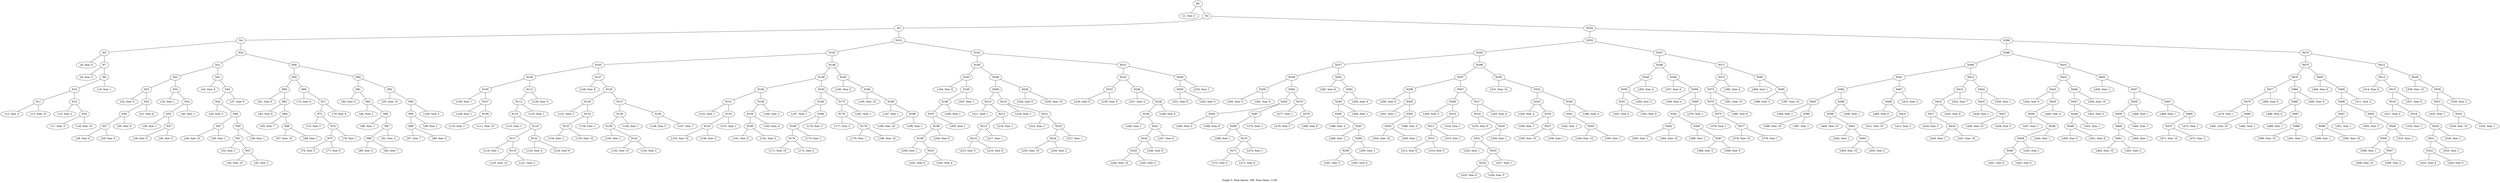 graph G
{

label="Graph G. Num leaves: 269. Num items: 1156."
R0 ;
R0 [label="R0"] ;
R0 -- L1 ;
L1 [label="L1, Size: 2"] ;
R0 -- N2 ;
N2 [label="N2"] ;
N2 -- N3 ;
N3 [label="N3"] ;
N3 -- N4 ;
N4 [label="N4"] ;
N4 -- N5 ;
N5 [label="N5"] ;
N5 -- L6 ;
L6 [label="L6, Size: 4"] ;
N5 -- N7 ;
N7 [label="N7"] ;
N7 -- L8 ;
L8 [label="L8, Size: 3"] ;
N7 -- N9 ;
N9 [label="N9"] ;
N9 -- N10 ;
N10 [label="N10"] ;
N10 -- N11 ;
N11 [label="N11"] ;
N11 -- L12 ;
L12 [label="L12, Size: 3"] ;
N11 -- L13 ;
L13 [label="L13, Size: 10"] ;
N10 -- N14 ;
N14 [label="N14"] ;
N14 -- L15 ;
L15 [label="L15, Size: 2"] ;
N14 -- N16 ;
N16 [label="N16"] ;
N16 -- L17 ;
L17 [label="L17, Size: 3"] ;
N16 -- L18 ;
L18 [label="L18, Size: 10"] ;
N9 -- L19 ;
L19 [label="L19, Size: 1"] ;
N4 -- N20 ;
N20 [label="N20"] ;
N20 -- N21 ;
N21 [label="N21"] ;
N21 -- N22 ;
N22 [label="N22"] ;
N22 -- N23 ;
N23 [label="N23"] ;
N23 -- L24 ;
L24 [label="L24, Size: 6"] ;
N23 -- N25 ;
N25 [label="N25"] ;
N25 -- N26 ;
N26 [label="N26"] ;
N26 -- N27 ;
N27 [label="N27"] ;
N27 -- L28 ;
L28 [label="L28, Size: 6"] ;
N27 -- L29 ;
L29 [label="L29, Size: 6"] ;
N26 -- L30 ;
L30 [label="L30, Size: 8"] ;
N25 -- L31 ;
L31 [label="L31, Size: 6"] ;
N22 -- N32 ;
N32 [label="N32"] ;
N32 -- L33 ;
L33 [label="L33, Size: 1"] ;
N32 -- N34 ;
N34 [label="N34"] ;
N34 -- N35 ;
N35 [label="N35"] ;
N35 -- L36 ;
L36 [label="L36, Size: 1"] ;
N35 -- N37 ;
N37 [label="N37"] ;
N37 -- L38 ;
L38 [label="L38, Size: 6"] ;
N37 -- L39 ;
L39 [label="L39, Size: 5"] ;
N34 -- L40 ;
L40 [label="L40, Size: 1"] ;
N21 -- N41 ;
N41 [label="N41"] ;
N41 -- L42 ;
L42 [label="L42, Size: 8"] ;
N41 -- N43 ;
N43 [label="N43"] ;
N43 -- N44 ;
N44 [label="N44"] ;
N44 -- L45 ;
L45 [label="L45, Size: 5"] ;
N44 -- N46 ;
N46 [label="N46"] ;
N46 -- N47 ;
N47 [label="N47"] ;
N47 -- L48 ;
L48 [label="L48, Size: 10"] ;
N47 -- L49 ;
L49 [label="L49, Size: 1"] ;
N46 -- N50 ;
N50 [label="N50"] ;
N50 -- N51 ;
N51 [label="N51"] ;
N51 -- L52 ;
L52 [label="L52, Size: 1"] ;
N51 -- N53 ;
N53 [label="N53"] ;
N53 -- L54 ;
L54 [label="L54, Size: 10"] ;
N53 -- L55 ;
L55 [label="L55, Size: 2"] ;
N50 -- L56 ;
L56 [label="L56, Size: 1"] ;
N43 -- L57 ;
L57 [label="L57, Size: 6"] ;
N20 -- N58 ;
N58 [label="N58"] ;
N58 -- N59 ;
N59 [label="N59"] ;
N59 -- N60 ;
N60 [label="N60"] ;
N60 -- L61 ;
L61 [label="L61, Size: 6"] ;
N60 -- N62 ;
N62 [label="N62"] ;
N62 -- L63 ;
L63 [label="L63, Size: 8"] ;
N62 -- N64 ;
N64 [label="N64"] ;
N64 -- L65 ;
L65 [label="L65, Size: 7"] ;
N64 -- N66 ;
N66 [label="N66"] ;
N66 -- L67 ;
L67 [label="L67, Size: 10"] ;
N66 -- L68 ;
L68 [label="L68, Size: 1"] ;
N59 -- N69 ;
N69 [label="N69"] ;
N69 -- L70 ;
L70 [label="L70, Size: 6"] ;
N69 -- N71 ;
N71 [label="N71"] ;
N71 -- N72 ;
N72 [label="N72"] ;
N72 -- L73 ;
L73 [label="L73, Size: 2"] ;
N72 -- N74 ;
N74 [label="N74"] ;
N74 -- N75 ;
N75 [label="N75"] ;
N75 -- L76 ;
L76 [label="L76, Size: 5"] ;
N75 -- L77 ;
L77 [label="L77, Size: 6"] ;
N74 -- L78 ;
L78 [label="L78, Size: 1"] ;
N71 -- L79 ;
L79 [label="L79, Size: 6"] ;
N58 -- N80 ;
N80 [label="N80"] ;
N80 -- N81 ;
N81 [label="N81"] ;
N81 -- L82 ;
L82 [label="L82, Size: 4"] ;
N81 -- N83 ;
N83 [label="N83"] ;
N83 -- L84 ;
L84 [label="L84, Size: 2"] ;
N83 -- N85 ;
N85 [label="N85"] ;
N85 -- L86 ;
L86 [label="L86, Size: 1"] ;
N85 -- N87 ;
N87 [label="N87"] ;
N87 -- N88 ;
N88 [label="N88"] ;
N88 -- L89 ;
L89 [label="L89, Size: 4"] ;
N88 -- L90 ;
L90 [label="L90, Size: 7"] ;
N87 -- L91 ;
L91 [label="L91, Size: 2"] ;
N80 -- N92 ;
N92 [label="N92"] ;
N92 -- L93 ;
L93 [label="L93, Size: 10"] ;
N92 -- N94 ;
N94 [label="N94"] ;
N94 -- N95 ;
N95 [label="N95"] ;
N95 -- N96 ;
N96 [label="N96"] ;
N96 -- L97 ;
L97 [label="L97, Size: 7"] ;
N96 -- L98 ;
L98 [label="L98, Size: 4"] ;
N95 -- L99 ;
L99 [label="L99, Size: 1"] ;
N94 -- L100 ;
L100 [label="L100, Size: 2"] ;
N3 -- N101 ;
N101 [label="N101"] ;
N101 -- N102 ;
N102 [label="N102"] ;
N102 -- N103 ;
N103 [label="N103"] ;
N103 -- N104 ;
N104 [label="N104"] ;
N104 -- N105 ;
N105 [label="N105"] ;
N105 -- L106 ;
L106 [label="L106, Size: 1"] ;
N105 -- N107 ;
N107 [label="N107"] ;
N107 -- L108 ;
L108 [label="L108, Size: 1"] ;
N107 -- N109 ;
N109 [label="N109"] ;
N109 -- L110 ;
L110 [label="L110, Size: 1"] ;
N109 -- L111 ;
L111 [label="L111, Size: 10"] ;
N104 -- N112 ;
N112 [label="N112"] ;
N112 -- N113 ;
N113 [label="N113"] ;
N113 -- N114 ;
N114 [label="N114"] ;
N114 -- L115 ;
L115 [label="L115, Size: 1"] ;
N114 -- N116 ;
N116 [label="N116"] ;
N116 -- N117 ;
N117 [label="N117"] ;
N117 -- L118 ;
L118 [label="L118, Size: 1"] ;
N117 -- N119 ;
N119 [label="N119"] ;
N119 -- L120 ;
L120 [label="L120, Size: 10"] ;
N119 -- L121 ;
L121 [label="L121, Size: 2"] ;
N116 -- N122 ;
N122 [label="N122"] ;
N122 -- L123 ;
L123 [label="L123, Size: 4"] ;
N122 -- L124 ;
L124 [label="L124, Size: 8"] ;
N113 -- L125 ;
L125 [label="L125, Size: 1"] ;
N112 -- L126 ;
L126 [label="L126, Size: 4"] ;
N103 -- N127 ;
N127 [label="N127"] ;
N127 -- L128 ;
L128 [label="L128, Size: 8"] ;
N127 -- N129 ;
N129 [label="N129"] ;
N129 -- N130 ;
N130 [label="N130"] ;
N130 -- L131 ;
L131 [label="L131, Size: 2"] ;
N130 -- N132 ;
N132 [label="N132"] ;
N132 -- N133 ;
N133 [label="N133"] ;
N133 -- L134 ;
L134 [label="L134, Size: 1"] ;
N133 -- L135 ;
L135 [label="L135, Size: 10"] ;
N132 -- L136 ;
L136 [label="L136, Size: 1"] ;
N129 -- N137 ;
N137 [label="N137"] ;
N137 -- N138 ;
N138 [label="N138"] ;
N138 -- N139 ;
N139 [label="N139"] ;
N139 -- L140 ;
L140 [label="L140, Size: 1"] ;
N139 -- N141 ;
N141 [label="N141"] ;
N141 -- L142 ;
L142 [label="L142, Size: 10"] ;
N141 -- L143 ;
L143 [label="L143, Size: 2"] ;
N138 -- L144 ;
L144 [label="L144, Size: 1"] ;
N137 -- N145 ;
N145 [label="N145"] ;
N145 -- L146 ;
L146 [label="L146, Size: 5"] ;
N145 -- L147 ;
L147 [label="L147, Size: 7"] ;
N102 -- N148 ;
N148 [label="N148"] ;
N148 -- N149 ;
N149 [label="N149"] ;
N149 -- N150 ;
N150 [label="N150"] ;
N150 -- N151 ;
N151 [label="N151"] ;
N151 -- L152 ;
L152 [label="L152, Size: 1"] ;
N151 -- N153 ;
N153 [label="N153"] ;
N153 -- N154 ;
N154 [label="N154"] ;
N154 -- L155 ;
L155 [label="L155, Size: 10"] ;
N154 -- L156 ;
L156 [label="L156, Size: 2"] ;
N153 -- L157 ;
L157 [label="L157, Size: 1"] ;
N150 -- N158 ;
N158 [label="N158"] ;
N158 -- N159 ;
N159 [label="N159"] ;
N159 -- N160 ;
N160 [label="N160"] ;
N160 -- L161 ;
L161 [label="L161, Size: 9"] ;
N160 -- L162 ;
L162 [label="L162, Size: 5"] ;
N159 -- L163 ;
L163 [label="L163, Size: 4"] ;
N158 -- L164 ;
L164 [label="L164, Size: 2"] ;
N149 -- N165 ;
N165 [label="N165"] ;
N165 -- N166 ;
N166 [label="N166"] ;
N166 -- L167 ;
L167 [label="L167, Size: 1"] ;
N166 -- N168 ;
N168 [label="N168"] ;
N168 -- N169 ;
N169 [label="N169"] ;
N169 -- N170 ;
N170 [label="N170"] ;
N170 -- L171 ;
L171 [label="L171, Size: 10"] ;
N170 -- L172 ;
L172 [label="L172, Size: 2"] ;
N169 -- L173 ;
L173 [label="L173, Size: 1"] ;
N168 -- L174 ;
L174 [label="L174, Size: 3"] ;
N165 -- N175 ;
N175 [label="N175"] ;
N175 -- N176 ;
N176 [label="N176"] ;
N176 -- L177 ;
L177 [label="L177, Size: 3"] ;
N176 -- N178 ;
N178 [label="N178"] ;
N178 -- L179 ;
L179 [label="L179, Size: 1"] ;
N178 -- L180 ;
L180 [label="L180, Size: 10"] ;
N175 -- L181 ;
L181 [label="L181, Size: 1"] ;
N148 -- N182 ;
N182 [label="N182"] ;
N182 -- L183 ;
L183 [label="L183, Size: 2"] ;
N182 -- N184 ;
N184 [label="N184"] ;
N184 -- L185 ;
L185 [label="L185, Size: 10"] ;
N184 -- N186 ;
N186 [label="N186"] ;
N186 -- L187 ;
L187 [label="L187, Size: 1"] ;
N186 -- N188 ;
N188 [label="N188"] ;
N188 -- L189 ;
L189 [label="L189, Size: 10"] ;
N188 -- L190 ;
L190 [label="L190, Size: 1"] ;
N101 -- N191 ;
N191 [label="N191"] ;
N191 -- N192 ;
N192 [label="N192"] ;
N192 -- N193 ;
N193 [label="N193"] ;
N193 -- L194 ;
L194 [label="L194, Size: 8"] ;
N193 -- N195 ;
N195 [label="N195"] ;
N195 -- N196 ;
N196 [label="N196"] ;
N196 -- N197 ;
N197 [label="N197"] ;
N197 -- N198 ;
N198 [label="N198"] ;
N198 -- N199 ;
N199 [label="N199"] ;
N199 -- L200 ;
L200 [label="L200, Size: 1"] ;
N199 -- N201 ;
N201 [label="N201"] ;
N201 -- L202 ;
L202 [label="L202, Size: 6"] ;
N201 -- L203 ;
L203 [label="L203, Size: 6"] ;
N198 -- L204 ;
L204 [label="L204, Size: 6"] ;
N197 -- L205 ;
L205 [label="L205, Size: 1"] ;
N196 -- L206 ;
L206 [label="L206, Size: 1"] ;
N195 -- L207 ;
L207 [label="L207, Size: 1"] ;
N192 -- N208 ;
N208 [label="N208"] ;
N208 -- N209 ;
N209 [label="N209"] ;
N209 -- N210 ;
N210 [label="N210"] ;
N210 -- L211 ;
L211 [label="L211, Size: 1"] ;
N210 -- N212 ;
N212 [label="N212"] ;
N212 -- N213 ;
N213 [label="N213"] ;
N213 -- N214 ;
N214 [label="N214"] ;
N214 -- L215 ;
L215 [label="L215, Size: 5"] ;
N214 -- L216 ;
L216 [label="L216, Size: 6"] ;
N213 -- L217 ;
L217 [label="L217, Size: 1"] ;
N212 -- L218 ;
L218 [label="L218, Size: 1"] ;
N209 -- N219 ;
N219 [label="N219"] ;
N219 -- L220 ;
L220 [label="L220, Size: 2"] ;
N219 -- N221 ;
N221 [label="N221"] ;
N221 -- L222 ;
L222 [label="L222, Size: 1"] ;
N221 -- N223 ;
N223 [label="N223"] ;
N223 -- N224 ;
N224 [label="N224"] ;
N224 -- L225 ;
L225 [label="L225, Size: 10"] ;
N224 -- L226 ;
L226 [label="L226, Size: 2"] ;
N223 -- L227 ;
L227 [label="L227, Size: 1"] ;
N208 -- N228 ;
N228 [label="N228"] ;
N228 -- L229 ;
L229 [label="L229, Size: 8"] ;
N228 -- L230 ;
L230 [label="L230, Size: 10"] ;
N191 -- N231 ;
N231 [label="N231"] ;
N231 -- N232 ;
N232 [label="N232"] ;
N232 -- N233 ;
N233 [label="N233"] ;
N233 -- L234 ;
L234 [label="L234, Size: 6"] ;
N233 -- L235 ;
L235 [label="L235, Size: 8"] ;
N232 -- N236 ;
N236 [label="N236"] ;
N236 -- L237 ;
L237 [label="L237, Size: 4"] ;
N236 -- N238 ;
N238 [label="N238"] ;
N238 -- N239 ;
N239 [label="N239"] ;
N239 -- L240 ;
L240 [label="L240, Size: 1"] ;
N239 -- N241 ;
N241 [label="N241"] ;
N241 -- N242 ;
N242 [label="N242"] ;
N242 -- N243 ;
N243 [label="N243"] ;
N243 -- L244 ;
L244 [label="L244, Size: 10"] ;
N243 -- L245 ;
L245 [label="L245, Size: 2"] ;
N242 -- L246 ;
L246 [label="L246, Size: 9"] ;
N241 -- L247 ;
L247 [label="L247, Size: 4"] ;
N238 -- L248 ;
L248 [label="L248, Size: 6"] ;
N231 -- N249 ;
N249 [label="N249"] ;
N249 -- N250 ;
N250 [label="N250"] ;
N250 -- L251 ;
L251 [label="L251, Size: 8"] ;
N250 -- L252 ;
L252 [label="L252, Size: 5"] ;
N249 -- L253 ;
L253 [label="L253, Size: 1"] ;
N2 -- N254 ;
N254 [label="N254"] ;
N254 -- N255 ;
N255 [label="N255"] ;
N255 -- N256 ;
N256 [label="N256"] ;
N256 -- N257 ;
N257 [label="N257"] ;
N257 -- N258 ;
N258 [label="N258"] ;
N258 -- N259 ;
N259 [label="N259"] ;
N259 -- L260 ;
L260 [label="L260, Size: 4"] ;
N259 -- L261 ;
L261 [label="L261, Size: 8"] ;
N258 -- N262 ;
N262 [label="N262"] ;
N262 -- N263 ;
N263 [label="N263"] ;
N263 -- N264 ;
N264 [label="N264"] ;
N264 -- L265 ;
L265 [label="L265, Size: 3"] ;
N264 -- L266 ;
L266 [label="L266, Size: 9"] ;
N263 -- N267 ;
N267 [label="N267"] ;
N267 -- N268 ;
N268 [label="N268"] ;
N268 -- L269 ;
L269 [label="L269, Size: 1"] ;
N268 -- N270 ;
N270 [label="N270"] ;
N270 -- N271 ;
N271 [label="N271"] ;
N271 -- L272 ;
L272 [label="L272, Size: 5"] ;
N271 -- L273 ;
L273 [label="L273, Size: 6"] ;
N270 -- L274 ;
L274 [label="L274, Size: 1"] ;
N267 -- L275 ;
L275 [label="L275, Size: 1"] ;
N262 -- N276 ;
N276 [label="N276"] ;
N276 -- L277 ;
L277 [label="L277, Size: 1"] ;
N276 -- N278 ;
N278 [label="N278"] ;
N278 -- L279 ;
L279 [label="L279, Size: 5"] ;
N278 -- L280 ;
L280 [label="L280, Size: 6"] ;
N257 -- N281 ;
N281 [label="N281"] ;
N281 -- L282 ;
L282 [label="L282, Size: 8"] ;
N281 -- N283 ;
N283 [label="N283"] ;
N283 -- N284 ;
N284 [label="N284"] ;
N284 -- N285 ;
N285 [label="N285"] ;
N285 -- L286 ;
L286 [label="L286, Size: 4"] ;
N285 -- N287 ;
N287 [label="N287"] ;
N287 -- L288 ;
L288 [label="L288, Size: 1"] ;
N287 -- N289 ;
N289 [label="N289"] ;
N289 -- N290 ;
N290 [label="N290"] ;
N290 -- L291 ;
L291 [label="L291, Size: 5"] ;
N290 -- L292 ;
L292 [label="L292, Size: 6"] ;
N289 -- L293 ;
L293 [label="L293, Size: 1"] ;
N284 -- L294 ;
L294 [label="L294, Size: 1"] ;
N283 -- L295 ;
L295 [label="L295, Size: 4"] ;
N256 -- N296 ;
N296 [label="N296"] ;
N296 -- N297 ;
N297 [label="N297"] ;
N297 -- N298 ;
N298 [label="N298"] ;
N298 -- L299 ;
L299 [label="L299, Size: 6"] ;
N298 -- N300 ;
N300 [label="N300"] ;
N300 -- L301 ;
L301 [label="L301, Size: 1"] ;
N300 -- N302 ;
N302 [label="N302"] ;
N302 -- N303 ;
N303 [label="N303"] ;
N303 -- L304 ;
L304 [label="L304, Size: 10"] ;
N303 -- L305 ;
L305 [label="L305, Size: 1"] ;
N302 -- L306 ;
L306 [label="L306, Size: 2"] ;
N297 -- N307 ;
N307 [label="N307"] ;
N307 -- N308 ;
N308 [label="N308"] ;
N308 -- L309 ;
L309 [label="L309, Size: 5"] ;
N308 -- N310 ;
N310 [label="N310"] ;
N310 -- N311 ;
N311 [label="N311"] ;
N311 -- N312 ;
N312 [label="N312"] ;
N312 -- L313 ;
L313 [label="L313, Size: 6"] ;
N312 -- L314 ;
L314 [label="L314, Size: 5"] ;
N311 -- L315 ;
L315 [label="L315, Size: 1"] ;
N310 -- L316 ;
L316 [label="L316, Size: 1"] ;
N307 -- N317 ;
N317 [label="N317"] ;
N317 -- N318 ;
N318 [label="N318"] ;
N318 -- L319 ;
L319 [label="L319, Size: 6"] ;
N318 -- N320 ;
N320 [label="N320"] ;
N320 -- N321 ;
N321 [label="N321"] ;
N321 -- L322 ;
L322 [label="L322, Size: 1"] ;
N321 -- N323 ;
N323 [label="N323"] ;
N323 -- N324 ;
N324 [label="N324"] ;
N324 -- L325 ;
L325 [label="L325, Size: 6"] ;
N324 -- L326 ;
L326 [label="L326, Size: 5"] ;
N323 -- L327 ;
L327 [label="L327, Size: 1"] ;
N320 -- L328 ;
L328 [label="L328, Size: 1"] ;
N317 -- L329 ;
L329 [label="L329, Size: 4"] ;
N296 -- N330 ;
N330 [label="N330"] ;
N330 -- L331 ;
L331 [label="L331, Size: 10"] ;
N330 -- N332 ;
N332 [label="N332"] ;
N332 -- N333 ;
N333 [label="N333"] ;
N333 -- L334 ;
L334 [label="L334, Size: 4"] ;
N333 -- N335 ;
N335 [label="N335"] ;
N335 -- L336 ;
L336 [label="L336, Size: 1"] ;
N335 -- N337 ;
N337 [label="N337"] ;
N337 -- L338 ;
L338 [label="L338, Size: 10"] ;
N337 -- L339 ;
L339 [label="L339, Size: 1"] ;
N332 -- N340 ;
N340 [label="N340"] ;
N340 -- N341 ;
N341 [label="N341"] ;
N341 -- L342 ;
L342 [label="L342, Size: 1"] ;
N341 -- N343 ;
N343 [label="N343"] ;
N343 -- L344 ;
L344 [label="L344, Size: 10"] ;
N343 -- L345 ;
L345 [label="L345, Size: 1"] ;
N340 -- L346 ;
L346 [label="L346, Size: 4"] ;
N255 -- N347 ;
N347 [label="N347"] ;
N347 -- N348 ;
N348 [label="N348"] ;
N348 -- N349 ;
N349 [label="N349"] ;
N349 -- N350 ;
N350 [label="N350"] ;
N350 -- N351 ;
N351 [label="N351"] ;
N351 -- L352 ;
L352 [label="L352, Size: 6"] ;
N351 -- L353 ;
L353 [label="L353, Size: 6"] ;
N350 -- L354 ;
L354 [label="L354, Size: 2"] ;
N349 -- L355 ;
L355 [label="L355, Size: 4"] ;
N348 -- N356 ;
N356 [label="N356"] ;
N356 -- L357 ;
L357 [label="L357, Size: 6"] ;
N356 -- N358 ;
N358 [label="N358"] ;
N358 -- L359 ;
L359 [label="L359, Size: 4"] ;
N358 -- N360 ;
N360 [label="N360"] ;
N360 -- N361 ;
N361 [label="N361"] ;
N361 -- N362 ;
N362 [label="N362"] ;
N362 -- L363 ;
L363 [label="L363, Size: 1"] ;
N362 -- L364 ;
L364 [label="L364, Size: 10"] ;
N361 -- N365 ;
N365 [label="N365"] ;
N365 -- L366 ;
L366 [label="L366, Size: 1"] ;
N365 -- N367 ;
N367 [label="N367"] ;
N367 -- L368 ;
L368 [label="L368, Size: 5"] ;
N367 -- L369 ;
L369 [label="L369, Size: 6"] ;
N360 -- L370 ;
L370 [label="L370, Size: 1"] ;
N347 -- N371 ;
N371 [label="N371"] ;
N371 -- N372 ;
N372 [label="N372"] ;
N372 -- N373 ;
N373 [label="N373"] ;
N373 -- N374 ;
N374 [label="N374"] ;
N374 -- N375 ;
N375 [label="N375"] ;
N375 -- L376 ;
L376 [label="L376, Size: 1"] ;
N375 -- N377 ;
N377 [label="N377"] ;
N377 -- L378 ;
L378 [label="L378, Size: 10"] ;
N377 -- L379 ;
L379 [label="L379, Size: 1"] ;
N374 -- L380 ;
L380 [label="L380, Size: 6"] ;
N373 -- L381 ;
L381 [label="L381, Size: 10"] ;
N372 -- L382 ;
L382 [label="L382, Size: 6"] ;
N371 -- N383 ;
N383 [label="N383"] ;
N383 -- L384 ;
L384 [label="L384, Size: 1"] ;
N383 -- N385 ;
N385 [label="N385"] ;
N385 -- L386 ;
L386 [label="L386, Size: 3"] ;
N385 -- L387 ;
L387 [label="L387, Size: 10"] ;
N254 -- N388 ;
N388 [label="N388"] ;
N388 -- N389 ;
N389 [label="N389"] ;
N389 -- N390 ;
N390 [label="N390"] ;
N390 -- N391 ;
N391 [label="N391"] ;
N391 -- N392 ;
N392 [label="N392"] ;
N392 -- N393 ;
N393 [label="N393"] ;
N393 -- L394 ;
L394 [label="L394, Size: 1"] ;
N393 -- N395 ;
N395 [label="N395"] ;
N395 -- L396 ;
L396 [label="L396, Size: 10"] ;
N395 -- L397 ;
L397 [label="L397, Size: 1"] ;
N392 -- N398 ;
N398 [label="N398"] ;
N398 -- N399 ;
N399 [label="N399"] ;
N399 -- L400 ;
L400 [label="L400, Size: 10"] ;
N399 -- N401 ;
N401 [label="N401"] ;
N401 -- L402 ;
L402 [label="L402, Size: 1"] ;
N401 -- N403 ;
N403 [label="N403"] ;
N403 -- L404 ;
L404 [label="L404, Size: 10"] ;
N403 -- L405 ;
L405 [label="L405, Size: 2"] ;
N398 -- L406 ;
L406 [label="L406, Size: 1"] ;
N391 -- N407 ;
N407 [label="N407"] ;
N407 -- N408 ;
N408 [label="N408"] ;
N408 -- L409 ;
L409 [label="L409, Size: 6"] ;
N408 -- N410 ;
N410 [label="N410"] ;
N410 -- L411 ;
L411 [label="L411, Size: 10"] ;
N410 -- L412 ;
L412 [label="L412, Size: 2"] ;
N407 -- L413 ;
L413 [label="L413, Size: 2"] ;
N390 -- N414 ;
N414 [label="N414"] ;
N414 -- N415 ;
N415 [label="N415"] ;
N415 -- N416 ;
N416 [label="N416"] ;
N416 -- N417 ;
N417 [label="N417"] ;
N417 -- L418 ;
L418 [label="L418, Size: 2"] ;
N417 -- N419 ;
N419 [label="N419"] ;
N419 -- L420 ;
L420 [label="L420, Size: 1"] ;
N419 -- L421 ;
L421 [label="L421, Size: 10"] ;
N416 -- L422 ;
L422 [label="L422, Size: 8"] ;
N415 -- L423 ;
L423 [label="L423, Size: 7"] ;
N414 -- N424 ;
N424 [label="N424"] ;
N424 -- N425 ;
N425 [label="N425"] ;
N425 -- L426 ;
L426 [label="L426, Size: 1"] ;
N425 -- N427 ;
N427 [label="N427"] ;
N427 -- L428 ;
L428 [label="L428, Size: 10"] ;
N427 -- L429 ;
L429 [label="L429, Size: 2"] ;
N424 -- L430 ;
L430 [label="L430, Size: 1"] ;
N389 -- N431 ;
N431 [label="N431"] ;
N431 -- N432 ;
N432 [label="N432"] ;
N432 -- N433 ;
N433 [label="N433"] ;
N433 -- L434 ;
L434 [label="L434, Size: 6"] ;
N433 -- N435 ;
N435 [label="N435"] ;
N435 -- N436 ;
N436 [label="N436"] ;
N436 -- L437 ;
L437 [label="L437, Size: 1"] ;
N436 -- N438 ;
N438 [label="N438"] ;
N438 -- N439 ;
N439 [label="N439"] ;
N439 -- N440 ;
N440 [label="N440"] ;
N440 -- L441 ;
L441 [label="L441, Size: 6"] ;
N440 -- L442 ;
L442 [label="L442, Size: 5"] ;
N439 -- L443 ;
L443 [label="L443, Size: 1"] ;
N438 -- L444 ;
L444 [label="L444, Size: 1"] ;
N435 -- L445 ;
L445 [label="L445, Size: 4"] ;
N432 -- N446 ;
N446 [label="N446"] ;
N446 -- N447 ;
N447 [label="N447"] ;
N447 -- N448 ;
N448 [label="N448"] ;
N448 -- N449 ;
N449 [label="N449"] ;
N449 -- L450 ;
L450 [label="L450, Size: 5"] ;
N449 -- L451 ;
L451 [label="L451, Size: 8"] ;
N448 -- L452 ;
L452 [label="L452, Size: 1"] ;
N447 -- L453 ;
L453 [label="L453, Size: 4"] ;
N446 -- L454 ;
L454 [label="L454, Size: 10"] ;
N431 -- N455 ;
N455 [label="N455"] ;
N455 -- L456 ;
L456 [label="L456, Size: 1"] ;
N455 -- N457 ;
N457 [label="N457"] ;
N457 -- N458 ;
N458 [label="N458"] ;
N458 -- N459 ;
N459 [label="N459"] ;
N459 -- N460 ;
N460 [label="N460"] ;
N460 -- N461 ;
N461 [label="N461"] ;
N461 -- L462 ;
L462 [label="L462, Size: 10"] ;
N461 -- L463 ;
L463 [label="L463, Size: 2"] ;
N460 -- L464 ;
L464 [label="L464, Size: 1"] ;
N459 -- L465 ;
L465 [label="L465, Size: 1"] ;
N458 -- L466 ;
L466 [label="L466, Size: 1"] ;
N457 -- N467 ;
N467 [label="N467"] ;
N467 -- L468 ;
L468 [label="L468, Size: 1"] ;
N467 -- N469 ;
N469 [label="N469"] ;
N469 -- N470 ;
N470 [label="N470"] ;
N470 -- L471 ;
L471 [label="L471, Size: 10"] ;
N470 -- L472 ;
L472 [label="L472, Size: 2"] ;
N469 -- L473 ;
L473 [label="L473, Size: 1"] ;
N388 -- N474 ;
N474 [label="N474"] ;
N474 -- N475 ;
N475 [label="N475"] ;
N475 -- N476 ;
N476 [label="N476"] ;
N476 -- N477 ;
N477 [label="N477"] ;
N477 -- N478 ;
N478 [label="N478"] ;
N478 -- L479 ;
L479 [label="L479, Size: 1"] ;
N478 -- N480 ;
N480 [label="N480"] ;
N480 -- L481 ;
L481 [label="L481, Size: 10"] ;
N480 -- L482 ;
L482 [label="L482, Size: 1"] ;
N477 -- L483 ;
L483 [label="L483, Size: 6"] ;
N476 -- N484 ;
N484 [label="N484"] ;
N484 -- N485 ;
N485 [label="N485"] ;
N485 -- L486 ;
L486 [label="L486, Size: 4"] ;
N485 -- N487 ;
N487 [label="N487"] ;
N487 -- L488 ;
L488 [label="L488, Size: 1"] ;
N487 -- N489 ;
N489 [label="N489"] ;
N489 -- L490 ;
L490 [label="L490, Size: 10"] ;
N489 -- L491 ;
L491 [label="L491, Size: 1"] ;
N484 -- L492 ;
L492 [label="L492, Size: 8"] ;
N475 -- N493 ;
N493 [label="N493"] ;
N493 -- L494 ;
L494 [label="L494, Size: 6"] ;
N493 -- N495 ;
N495 [label="N495"] ;
N495 -- N496 ;
N496 [label="N496"] ;
N496 -- N497 ;
N497 [label="N497"] ;
N497 -- N498 ;
N498 [label="N498"] ;
N498 -- L499 ;
L499 [label="L499, Size: 1"] ;
N498 -- L500 ;
L500 [label="L500, Size: 10"] ;
N497 -- L501 ;
L501 [label="L501, Size: 1"] ;
N496 -- N502 ;
N502 [label="N502"] ;
N502 -- L503 ;
L503 [label="L503, Size: 2"] ;
N502 -- N504 ;
N504 [label="N504"] ;
N504 -- N505 ;
N505 [label="N505"] ;
N505 -- L506 ;
L506 [label="L506, Size: 1"] ;
N505 -- N507 ;
N507 [label="N507"] ;
N507 -- L508 ;
L508 [label="L508, Size: 10"] ;
N507 -- L509 ;
L509 [label="L509, Size: 2"] ;
N504 -- L510 ;
L510 [label="L510, Size: 1"] ;
N495 -- L511 ;
L511 [label="L511, Size: 2"] ;
N474 -- N512 ;
N512 [label="N512"] ;
N512 -- N513 ;
N513 [label="N513"] ;
N513 -- L514 ;
L514 [label="L514, Size: 6"] ;
N513 -- N515 ;
N515 [label="N515"] ;
N515 -- N516 ;
N516 [label="N516"] ;
N516 -- L517 ;
L517 [label="L517, Size: 4"] ;
N516 -- N518 ;
N518 [label="N518"] ;
N518 -- L519 ;
L519 [label="L519, Size: 1"] ;
N518 -- N520 ;
N520 [label="N520"] ;
N520 -- N521 ;
N521 [label="N521"] ;
N521 -- N522 ;
N522 [label="N522"] ;
N522 -- L523 ;
L523 [label="L523, Size: 6"] ;
N522 -- L524 ;
L524 [label="L524, Size: 5"] ;
N521 -- L525 ;
L525 [label="L525, Size: 1"] ;
N520 -- L526 ;
L526 [label="L526, Size: 1"] ;
N515 -- L527 ;
L527 [label="L527, Size: 6"] ;
N512 -- N528 ;
N528 [label="N528"] ;
N528 -- L529 ;
L529 [label="L529, Size: 10"] ;
N528 -- N530 ;
N530 [label="N530"] ;
N530 -- N531 ;
N531 [label="N531"] ;
N531 -- L532 ;
L532 [label="L532, Size: 7"] ;
N531 -- N533 ;
N533 [label="N533"] ;
N533 -- L534 ;
L534 [label="L534, Size: 10"] ;
N533 -- L535 ;
L535 [label="L535, Size: 1"] ;
N530 -- L536 ;
L536 [label="L536, Size: 2"] ;

}

